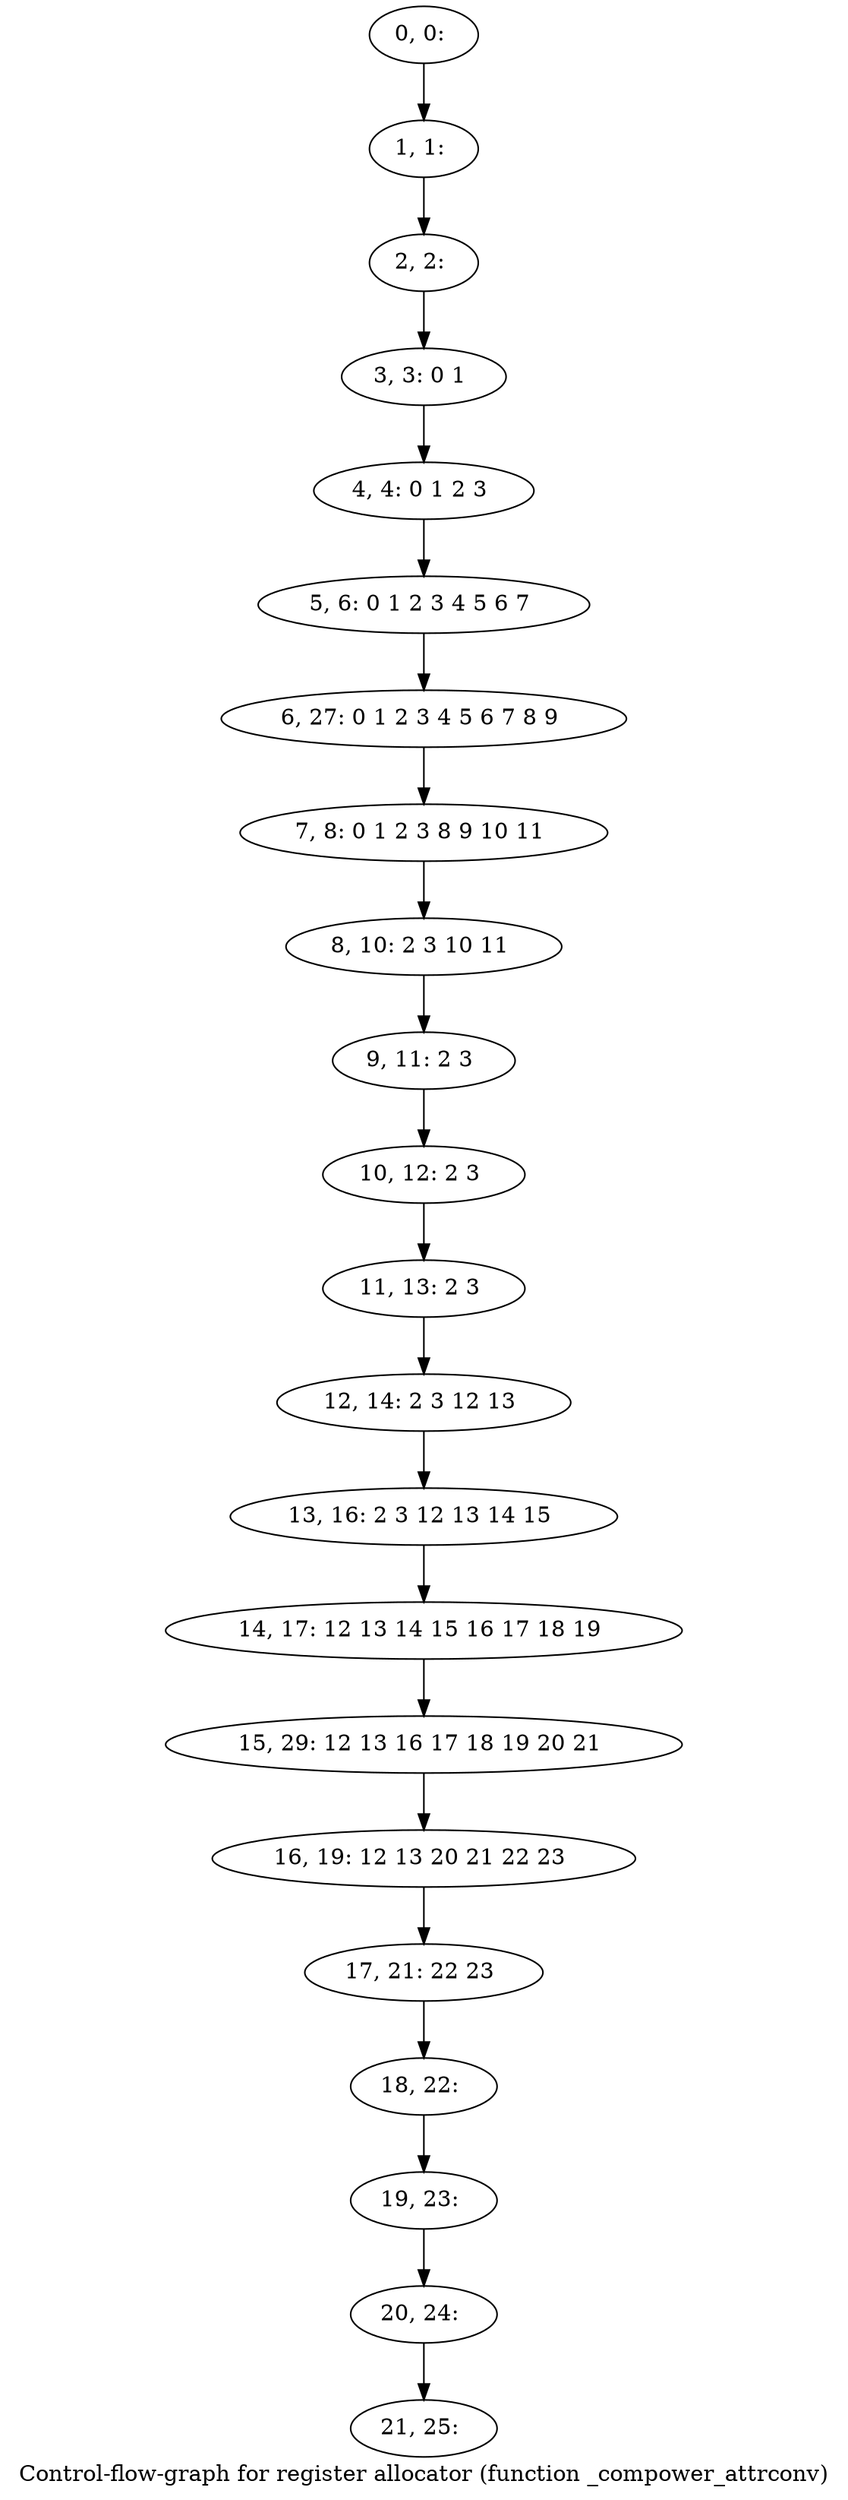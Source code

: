 digraph G {
graph [label="Control-flow-graph for register allocator (function _compower_attrconv)"]
0[label="0, 0: "];
1[label="1, 1: "];
2[label="2, 2: "];
3[label="3, 3: 0 1 "];
4[label="4, 4: 0 1 2 3 "];
5[label="5, 6: 0 1 2 3 4 5 6 7 "];
6[label="6, 27: 0 1 2 3 4 5 6 7 8 9 "];
7[label="7, 8: 0 1 2 3 8 9 10 11 "];
8[label="8, 10: 2 3 10 11 "];
9[label="9, 11: 2 3 "];
10[label="10, 12: 2 3 "];
11[label="11, 13: 2 3 "];
12[label="12, 14: 2 3 12 13 "];
13[label="13, 16: 2 3 12 13 14 15 "];
14[label="14, 17: 12 13 14 15 16 17 18 19 "];
15[label="15, 29: 12 13 16 17 18 19 20 21 "];
16[label="16, 19: 12 13 20 21 22 23 "];
17[label="17, 21: 22 23 "];
18[label="18, 22: "];
19[label="19, 23: "];
20[label="20, 24: "];
21[label="21, 25: "];
0->1 ;
1->2 ;
2->3 ;
3->4 ;
4->5 ;
5->6 ;
6->7 ;
7->8 ;
8->9 ;
9->10 ;
10->11 ;
11->12 ;
12->13 ;
13->14 ;
14->15 ;
15->16 ;
16->17 ;
17->18 ;
18->19 ;
19->20 ;
20->21 ;
}
